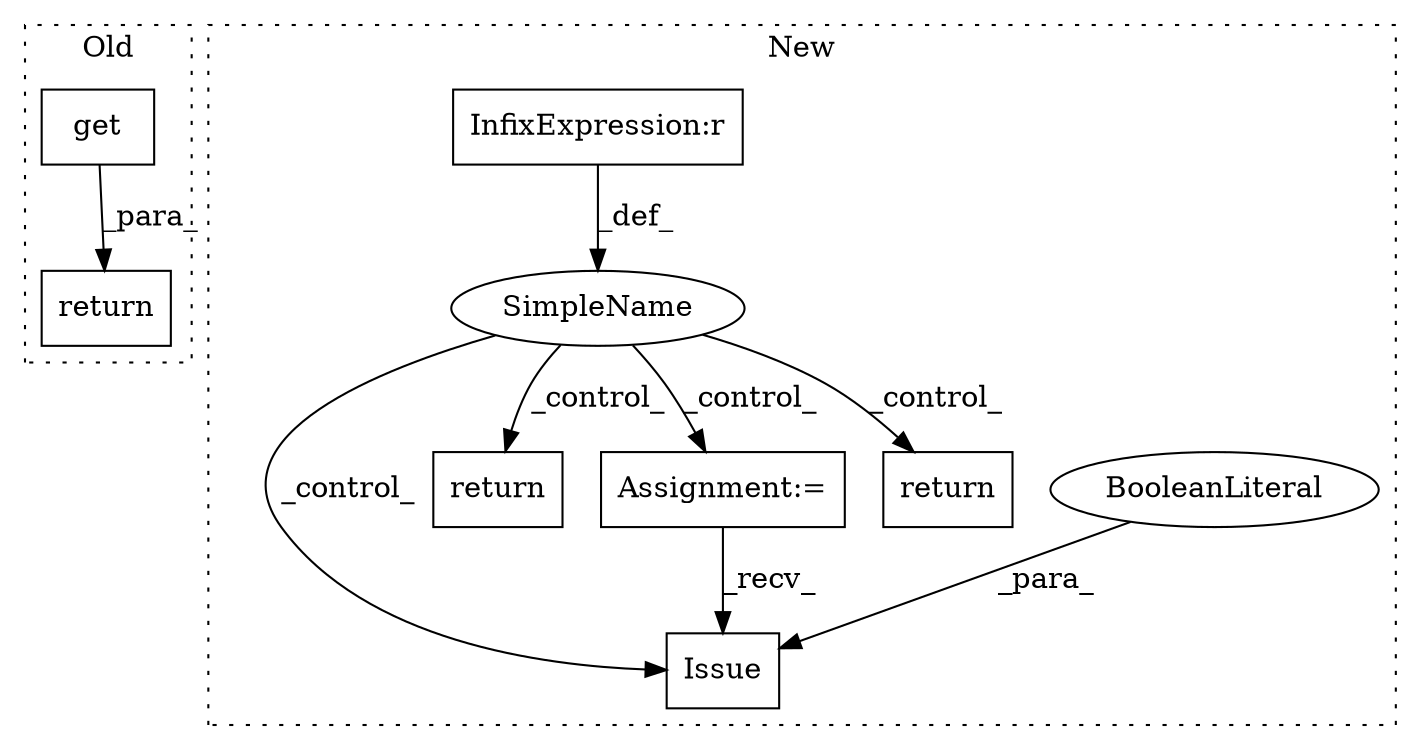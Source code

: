 digraph G {
subgraph cluster0 {
1 [label="get" a="32" s="7751,7778" l="4,1" shape="box"];
9 [label="return" a="41" s="7733" l="7" shape="box"];
label = "Old";
style="dotted";
}
subgraph cluster1 {
2 [label="Issue" a="32" s="5140,5150" l="6,1" shape="box"];
3 [label="BooleanLiteral" a="9" s="5146" l="4" shape="ellipse"];
4 [label="SimpleName" a="42" s="" l="" shape="ellipse"];
5 [label="return" a="41" s="5295" l="7" shape="box"];
6 [label="InfixExpression:r" a="27" s="4950" l="4" shape="box"];
7 [label="Assignment:=" a="7" s="4999" l="1" shape="box"];
8 [label="return" a="41" s="5244" l="7" shape="box"];
label = "New";
style="dotted";
}
1 -> 9 [label="_para_"];
3 -> 2 [label="_para_"];
4 -> 2 [label="_control_"];
4 -> 8 [label="_control_"];
4 -> 5 [label="_control_"];
4 -> 7 [label="_control_"];
6 -> 4 [label="_def_"];
7 -> 2 [label="_recv_"];
}